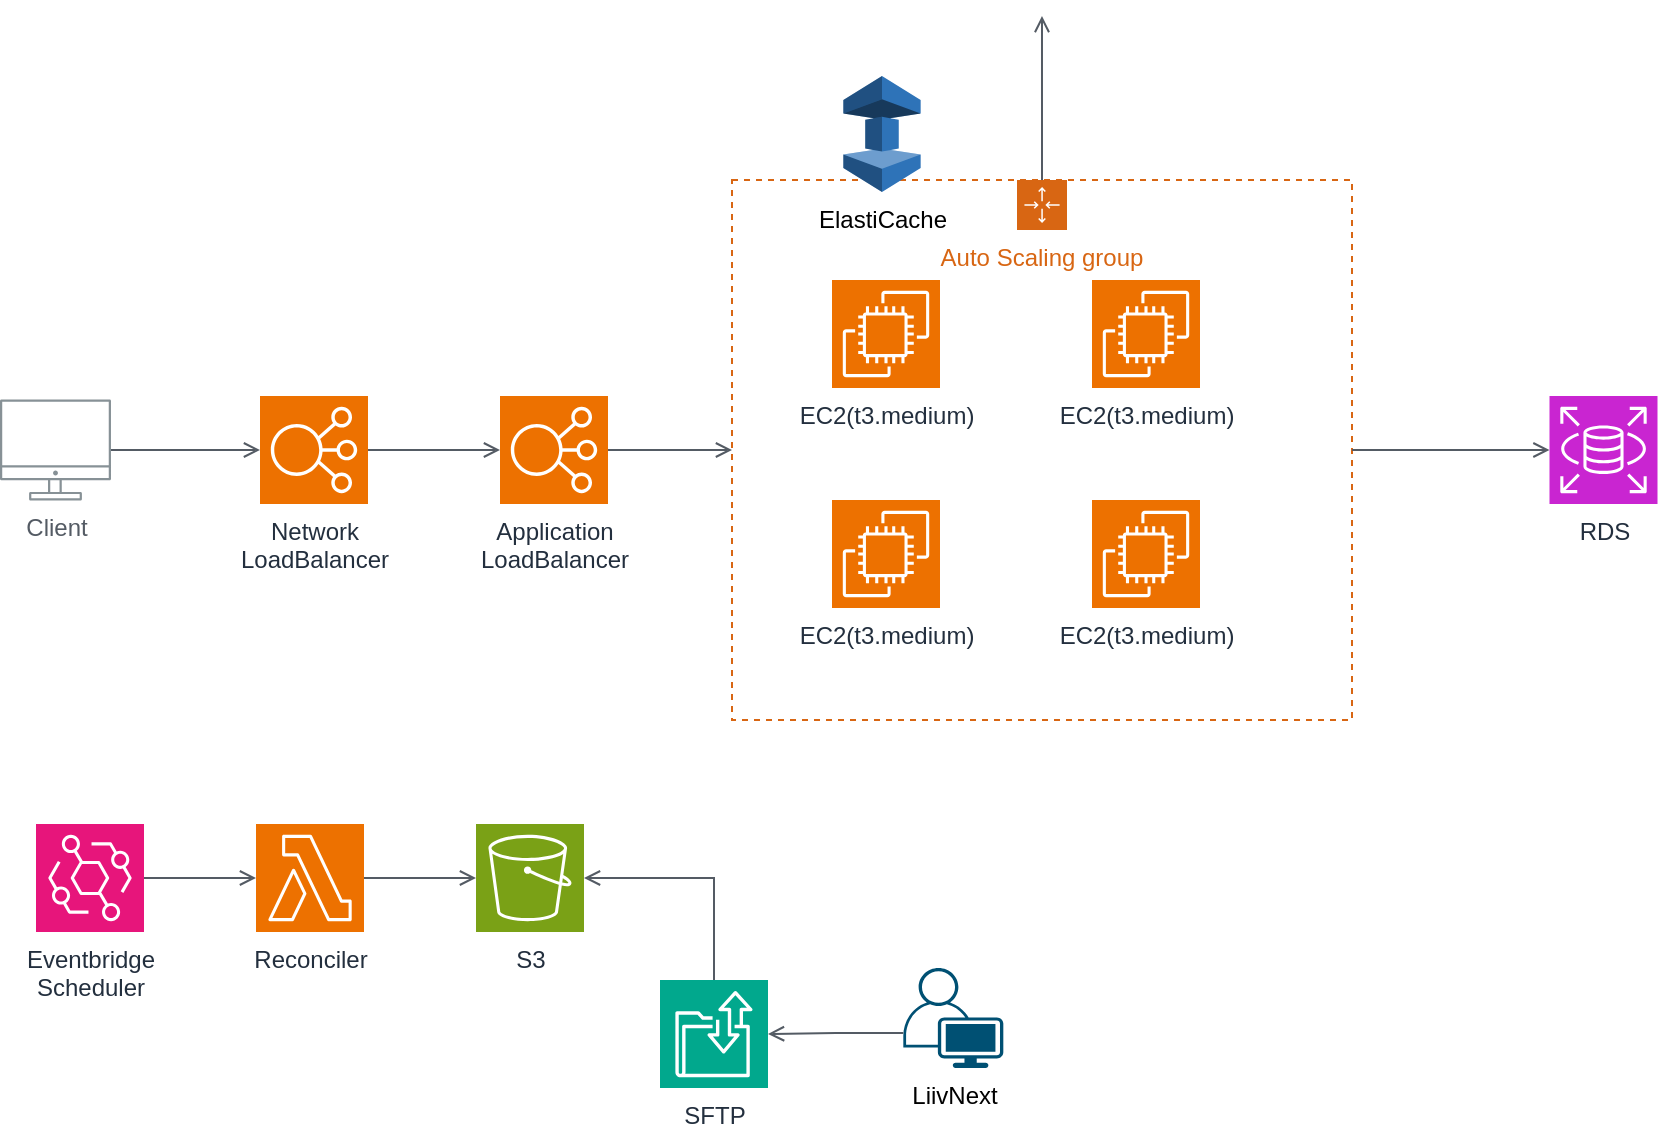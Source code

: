 <mxfile version="23.0.2" type="github">
  <diagram id="Ht1M8jgEwFfnCIfOTk4-" name="Page-1">
    <mxGraphModel dx="1593" dy="820" grid="1" gridSize="10" guides="1" tooltips="1" connect="1" arrows="1" fold="1" page="1" pageScale="1" pageWidth="1169" pageHeight="827" math="0" shadow="0">
      <root>
        <mxCell id="0" />
        <mxCell id="1" parent="0" />
        <mxCell id="UEzPUAAOIrF-is8g5C7q-109" value="Client" style="outlineConnect=0;gradientColor=none;fontColor=#545B64;strokeColor=none;fillColor=#879196;dashed=0;verticalLabelPosition=bottom;verticalAlign=top;align=center;html=1;fontSize=12;fontStyle=0;aspect=fixed;shape=mxgraph.aws4.illustration_desktop;pointerEvents=1;labelBackgroundColor=#ffffff;" parent="1" vertex="1">
          <mxGeometry x="140" y="271.75" width="55.49" height="50.5" as="geometry" />
        </mxCell>
        <mxCell id="WT9P7IldPV2H4tiKX_e4-3" value="RDS" style="sketch=0;points=[[0,0,0],[0.25,0,0],[0.5,0,0],[0.75,0,0],[1,0,0],[0,1,0],[0.25,1,0],[0.5,1,0],[0.75,1,0],[1,1,0],[0,0.25,0],[0,0.5,0],[0,0.75,0],[1,0.25,0],[1,0.5,0],[1,0.75,0]];outlineConnect=0;fontColor=#232F3E;fillColor=#C925D1;strokeColor=#ffffff;dashed=0;verticalLabelPosition=bottom;verticalAlign=top;align=center;html=1;fontSize=12;fontStyle=0;aspect=fixed;shape=mxgraph.aws4.resourceIcon;resIcon=mxgraph.aws4.rds;" vertex="1" parent="1">
          <mxGeometry x="914.75" y="270" width="54" height="54" as="geometry" />
        </mxCell>
        <mxCell id="WT9P7IldPV2H4tiKX_e4-6" value="Network &lt;br&gt;LoadBalancer" style="sketch=0;points=[[0,0,0],[0.25,0,0],[0.5,0,0],[0.75,0,0],[1,0,0],[0,1,0],[0.25,1,0],[0.5,1,0],[0.75,1,0],[1,1,0],[0,0.25,0],[0,0.5,0],[0,0.75,0],[1,0.25,0],[1,0.5,0],[1,0.75,0]];outlineConnect=0;fontColor=#232F3E;fillColor=#ED7100;strokeColor=#ffffff;dashed=0;verticalLabelPosition=bottom;verticalAlign=top;align=center;html=1;fontSize=12;fontStyle=0;aspect=fixed;shape=mxgraph.aws4.resourceIcon;resIcon=mxgraph.aws4.elastic_load_balancing;" vertex="1" parent="1">
          <mxGeometry x="270" y="270" width="54" height="54" as="geometry" />
        </mxCell>
        <mxCell id="WT9P7IldPV2H4tiKX_e4-16" value="Application&lt;br&gt;LoadBalancer" style="sketch=0;points=[[0,0,0],[0.25,0,0],[0.5,0,0],[0.75,0,0],[1,0,0],[0,1,0],[0.25,1,0],[0.5,1,0],[0.75,1,0],[1,1,0],[0,0.25,0],[0,0.5,0],[0,0.75,0],[1,0.25,0],[1,0.5,0],[1,0.75,0]];outlineConnect=0;fontColor=#232F3E;fillColor=#ED7100;strokeColor=#ffffff;dashed=0;verticalLabelPosition=bottom;verticalAlign=top;align=center;html=1;fontSize=12;fontStyle=0;aspect=fixed;shape=mxgraph.aws4.resourceIcon;resIcon=mxgraph.aws4.elastic_load_balancing;" vertex="1" parent="1">
          <mxGeometry x="390" y="270" width="54" height="54" as="geometry" />
        </mxCell>
        <mxCell id="WT9P7IldPV2H4tiKX_e4-18" value="" style="edgeStyle=orthogonalEdgeStyle;html=1;endArrow=open;elbow=vertical;startArrow=none;endFill=0;strokeColor=#545B64;rounded=0;exitX=1;exitY=0.5;exitDx=0;exitDy=0;exitPerimeter=0;entryX=0;entryY=0.5;entryDx=0;entryDy=0;entryPerimeter=0;" edge="1" parent="1" source="WT9P7IldPV2H4tiKX_e4-6" target="WT9P7IldPV2H4tiKX_e4-16">
          <mxGeometry width="100" relative="1" as="geometry">
            <mxPoint x="420" y="147" as="sourcePoint" />
            <mxPoint x="510" y="147" as="targetPoint" />
          </mxGeometry>
        </mxCell>
        <mxCell id="WT9P7IldPV2H4tiKX_e4-19" value="Auto Scaling group" style="points=[[0,0],[0.25,0],[0.5,0],[0.75,0],[1,0],[1,0.25],[1,0.5],[1,0.75],[1,1],[0.75,1],[0.5,1],[0.25,1],[0,1],[0,0.75],[0,0.5],[0,0.25]];outlineConnect=0;gradientColor=none;html=1;whiteSpace=wrap;fontSize=12;fontStyle=0;container=1;pointerEvents=0;collapsible=0;recursiveResize=0;shape=mxgraph.aws4.groupCenter;grIcon=mxgraph.aws4.group_auto_scaling_group;grStroke=1;strokeColor=#D86613;fillColor=none;verticalAlign=top;align=center;fontColor=#D86613;dashed=1;spacingTop=25;" vertex="1" parent="1">
          <mxGeometry x="506" y="162" width="310" height="270" as="geometry" />
        </mxCell>
        <mxCell id="WT9P7IldPV2H4tiKX_e4-15" value="EC2(t3.medium)" style="sketch=0;points=[[0,0,0],[0.25,0,0],[0.5,0,0],[0.75,0,0],[1,0,0],[0,1,0],[0.25,1,0],[0.5,1,0],[0.75,1,0],[1,1,0],[0,0.25,0],[0,0.5,0],[0,0.75,0],[1,0.25,0],[1,0.5,0],[1,0.75,0]];outlineConnect=0;fontColor=#232F3E;fillColor=#ED7100;strokeColor=#ffffff;dashed=0;verticalLabelPosition=bottom;verticalAlign=top;align=center;html=1;fontSize=12;fontStyle=0;aspect=fixed;shape=mxgraph.aws4.resourceIcon;resIcon=mxgraph.aws4.ec2;" vertex="1" parent="WT9P7IldPV2H4tiKX_e4-19">
          <mxGeometry x="50" y="50" width="54" height="54" as="geometry" />
        </mxCell>
        <mxCell id="WT9P7IldPV2H4tiKX_e4-30" value="EC2(t3.medium)" style="sketch=0;points=[[0,0,0],[0.25,0,0],[0.5,0,0],[0.75,0,0],[1,0,0],[0,1,0],[0.25,1,0],[0.5,1,0],[0.75,1,0],[1,1,0],[0,0.25,0],[0,0.5,0],[0,0.75,0],[1,0.25,0],[1,0.5,0],[1,0.75,0]];outlineConnect=0;fontColor=#232F3E;fillColor=#ED7100;strokeColor=#ffffff;dashed=0;verticalLabelPosition=bottom;verticalAlign=top;align=center;html=1;fontSize=12;fontStyle=0;aspect=fixed;shape=mxgraph.aws4.resourceIcon;resIcon=mxgraph.aws4.ec2;" vertex="1" parent="WT9P7IldPV2H4tiKX_e4-19">
          <mxGeometry x="180" y="50" width="54" height="54" as="geometry" />
        </mxCell>
        <mxCell id="WT9P7IldPV2H4tiKX_e4-29" value="EC2(t3.medium)" style="sketch=0;points=[[0,0,0],[0.25,0,0],[0.5,0,0],[0.75,0,0],[1,0,0],[0,1,0],[0.25,1,0],[0.5,1,0],[0.75,1,0],[1,1,0],[0,0.25,0],[0,0.5,0],[0,0.75,0],[1,0.25,0],[1,0.5,0],[1,0.75,0]];outlineConnect=0;fontColor=#232F3E;fillColor=#ED7100;strokeColor=#ffffff;dashed=0;verticalLabelPosition=bottom;verticalAlign=top;align=center;html=1;fontSize=12;fontStyle=0;aspect=fixed;shape=mxgraph.aws4.resourceIcon;resIcon=mxgraph.aws4.ec2;" vertex="1" parent="WT9P7IldPV2H4tiKX_e4-19">
          <mxGeometry x="180" y="160" width="54" height="54" as="geometry" />
        </mxCell>
        <mxCell id="WT9P7IldPV2H4tiKX_e4-28" value="EC2(t3.medium)" style="sketch=0;points=[[0,0,0],[0.25,0,0],[0.5,0,0],[0.75,0,0],[1,0,0],[0,1,0],[0.25,1,0],[0.5,1,0],[0.75,1,0],[1,1,0],[0,0.25,0],[0,0.5,0],[0,0.75,0],[1,0.25,0],[1,0.5,0],[1,0.75,0]];outlineConnect=0;fontColor=#232F3E;fillColor=#ED7100;strokeColor=#ffffff;dashed=0;verticalLabelPosition=bottom;verticalAlign=top;align=center;html=1;fontSize=12;fontStyle=0;aspect=fixed;shape=mxgraph.aws4.resourceIcon;resIcon=mxgraph.aws4.ec2;" vertex="1" parent="WT9P7IldPV2H4tiKX_e4-19">
          <mxGeometry x="50" y="160" width="54" height="54" as="geometry" />
        </mxCell>
        <mxCell id="WT9P7IldPV2H4tiKX_e4-22" value="" style="edgeStyle=orthogonalEdgeStyle;html=1;endArrow=open;elbow=vertical;startArrow=none;endFill=0;strokeColor=#545B64;rounded=0;exitX=1;exitY=0.5;exitDx=0;exitDy=0;exitPerimeter=0;entryX=0;entryY=0.5;entryDx=0;entryDy=0;" edge="1" parent="1" source="WT9P7IldPV2H4tiKX_e4-16" target="WT9P7IldPV2H4tiKX_e4-19">
          <mxGeometry width="100" relative="1" as="geometry">
            <mxPoint x="572.5" y="296.5" as="sourcePoint" />
            <mxPoint x="675" y="297" as="targetPoint" />
          </mxGeometry>
        </mxCell>
        <mxCell id="WT9P7IldPV2H4tiKX_e4-25" value="" style="edgeStyle=orthogonalEdgeStyle;html=1;endArrow=open;elbow=vertical;startArrow=none;endFill=0;strokeColor=#545B64;rounded=0;exitX=0.5;exitY=0;exitDx=0;exitDy=0;entryX=0.5;entryY=1;entryDx=0;entryDy=0;entryPerimeter=0;" edge="1" parent="1" source="WT9P7IldPV2H4tiKX_e4-19">
          <mxGeometry width="100" relative="1" as="geometry">
            <mxPoint x="810" y="82" as="sourcePoint" />
            <mxPoint x="660.995" y="80" as="targetPoint" />
          </mxGeometry>
        </mxCell>
        <mxCell id="WT9P7IldPV2H4tiKX_e4-26" value="ElastiCache" style="outlineConnect=0;dashed=0;verticalLabelPosition=bottom;verticalAlign=top;align=center;html=1;shape=mxgraph.aws3.elasticache;fillColor=#2E73B8;gradientColor=none;aspect=fixed;" vertex="1" parent="1">
          <mxGeometry x="561.66" y="110" width="38.67" height="58" as="geometry" />
        </mxCell>
        <mxCell id="WT9P7IldPV2H4tiKX_e4-31" value="" style="edgeStyle=orthogonalEdgeStyle;html=1;endArrow=open;elbow=vertical;startArrow=none;endFill=0;strokeColor=#545B64;rounded=0;exitX=1;exitY=0.5;exitDx=0;exitDy=0;entryX=0;entryY=0.5;entryDx=0;entryDy=0;entryPerimeter=0;" edge="1" parent="1" source="WT9P7IldPV2H4tiKX_e4-19" target="WT9P7IldPV2H4tiKX_e4-3">
          <mxGeometry width="100" relative="1" as="geometry">
            <mxPoint x="990" y="296.66" as="sourcePoint" />
            <mxPoint x="1082" y="296.66" as="targetPoint" />
          </mxGeometry>
        </mxCell>
        <mxCell id="WT9P7IldPV2H4tiKX_e4-32" value="Eventbridge&lt;br&gt;Scheduler" style="sketch=0;points=[[0,0,0],[0.25,0,0],[0.5,0,0],[0.75,0,0],[1,0,0],[0,1,0],[0.25,1,0],[0.5,1,0],[0.75,1,0],[1,1,0],[0,0.25,0],[0,0.5,0],[0,0.75,0],[1,0.25,0],[1,0.5,0],[1,0.75,0]];outlineConnect=0;fontColor=#232F3E;fillColor=#E7157B;strokeColor=#ffffff;dashed=0;verticalLabelPosition=bottom;verticalAlign=top;align=center;html=1;fontSize=12;fontStyle=0;aspect=fixed;shape=mxgraph.aws4.resourceIcon;resIcon=mxgraph.aws4.eventbridge;" vertex="1" parent="1">
          <mxGeometry x="158" y="484" width="54" height="54" as="geometry" />
        </mxCell>
        <mxCell id="WT9P7IldPV2H4tiKX_e4-34" value="" style="edgeStyle=orthogonalEdgeStyle;html=1;endArrow=open;elbow=vertical;startArrow=none;endFill=0;strokeColor=#545B64;rounded=0;" edge="1" parent="1" source="UEzPUAAOIrF-is8g5C7q-109" target="WT9P7IldPV2H4tiKX_e4-6">
          <mxGeometry width="100" relative="1" as="geometry">
            <mxPoint x="210" y="296.8" as="sourcePoint" />
            <mxPoint x="312" y="296.8" as="targetPoint" />
          </mxGeometry>
        </mxCell>
        <mxCell id="WT9P7IldPV2H4tiKX_e4-35" value="Reconciler" style="sketch=0;points=[[0,0,0],[0.25,0,0],[0.5,0,0],[0.75,0,0],[1,0,0],[0,1,0],[0.25,1,0],[0.5,1,0],[0.75,1,0],[1,1,0],[0,0.25,0],[0,0.5,0],[0,0.75,0],[1,0.25,0],[1,0.5,0],[1,0.75,0]];outlineConnect=0;fontColor=#232F3E;fillColor=#ED7100;strokeColor=#ffffff;dashed=0;verticalLabelPosition=bottom;verticalAlign=top;align=center;html=1;fontSize=12;fontStyle=0;aspect=fixed;shape=mxgraph.aws4.resourceIcon;resIcon=mxgraph.aws4.lambda;" vertex="1" parent="1">
          <mxGeometry x="268" y="484" width="54" height="54" as="geometry" />
        </mxCell>
        <mxCell id="WT9P7IldPV2H4tiKX_e4-39" value="S3" style="sketch=0;points=[[0,0,0],[0.25,0,0],[0.5,0,0],[0.75,0,0],[1,0,0],[0,1,0],[0.25,1,0],[0.5,1,0],[0.75,1,0],[1,1,0],[0,0.25,0],[0,0.5,0],[0,0.75,0],[1,0.25,0],[1,0.5,0],[1,0.75,0]];outlineConnect=0;fontColor=#232F3E;fillColor=#7AA116;strokeColor=#ffffff;dashed=0;verticalLabelPosition=bottom;verticalAlign=top;align=center;html=1;fontSize=12;fontStyle=0;aspect=fixed;shape=mxgraph.aws4.resourceIcon;resIcon=mxgraph.aws4.s3;" vertex="1" parent="1">
          <mxGeometry x="378" y="484" width="54" height="54" as="geometry" />
        </mxCell>
        <mxCell id="WT9P7IldPV2H4tiKX_e4-40" value="" style="edgeStyle=orthogonalEdgeStyle;html=1;endArrow=open;elbow=vertical;startArrow=none;endFill=0;strokeColor=#545B64;rounded=0;exitX=1;exitY=0.5;exitDx=0;exitDy=0;exitPerimeter=0;entryX=0;entryY=0.5;entryDx=0;entryDy=0;entryPerimeter=0;" edge="1" parent="1" source="WT9P7IldPV2H4tiKX_e4-32" target="WT9P7IldPV2H4tiKX_e4-35">
          <mxGeometry width="100" relative="1" as="geometry">
            <mxPoint x="273.75" y="604" as="sourcePoint" />
            <mxPoint x="373.75" y="604" as="targetPoint" />
          </mxGeometry>
        </mxCell>
        <mxCell id="WT9P7IldPV2H4tiKX_e4-41" value="" style="edgeStyle=orthogonalEdgeStyle;html=1;endArrow=open;elbow=vertical;startArrow=none;endFill=0;strokeColor=#545B64;rounded=0;exitX=1;exitY=0.5;exitDx=0;exitDy=0;exitPerimeter=0;" edge="1" parent="1" source="WT9P7IldPV2H4tiKX_e4-35" target="WT9P7IldPV2H4tiKX_e4-39">
          <mxGeometry width="100" relative="1" as="geometry">
            <mxPoint x="348" y="512.77" as="sourcePoint" />
            <mxPoint x="408" y="513" as="targetPoint" />
          </mxGeometry>
        </mxCell>
        <mxCell id="WT9P7IldPV2H4tiKX_e4-43" value="SFTP" style="sketch=0;points=[[0,0,0],[0.25,0,0],[0.5,0,0],[0.75,0,0],[1,0,0],[0,1,0],[0.25,1,0],[0.5,1,0],[0.75,1,0],[1,1,0],[0,0.25,0],[0,0.5,0],[0,0.75,0],[1,0.25,0],[1,0.5,0],[1,0.75,0]];outlineConnect=0;fontColor=#232F3E;fillColor=#01A88D;strokeColor=#ffffff;dashed=0;verticalLabelPosition=bottom;verticalAlign=top;align=center;html=1;fontSize=12;fontStyle=0;aspect=fixed;shape=mxgraph.aws4.resourceIcon;resIcon=mxgraph.aws4.transfer_family;" vertex="1" parent="1">
          <mxGeometry x="470" y="562" width="54" height="54" as="geometry" />
        </mxCell>
        <mxCell id="WT9P7IldPV2H4tiKX_e4-44" value="" style="edgeStyle=orthogonalEdgeStyle;html=1;endArrow=open;elbow=vertical;startArrow=none;endFill=0;strokeColor=#545B64;rounded=0;exitX=0.5;exitY=0;exitDx=0;exitDy=0;exitPerimeter=0;entryX=1;entryY=0.5;entryDx=0;entryDy=0;entryPerimeter=0;" edge="1" parent="1" source="WT9P7IldPV2H4tiKX_e4-43" target="WT9P7IldPV2H4tiKX_e4-39">
          <mxGeometry width="100" relative="1" as="geometry">
            <mxPoint x="610" y="510.52" as="sourcePoint" />
            <mxPoint x="666" y="510.52" as="targetPoint" />
          </mxGeometry>
        </mxCell>
        <mxCell id="WT9P7IldPV2H4tiKX_e4-45" value="LiivNext" style="points=[[0.35,0,0],[0.98,0.51,0],[1,0.71,0],[0.67,1,0],[0,0.795,0],[0,0.65,0]];verticalLabelPosition=bottom;sketch=0;html=1;verticalAlign=top;aspect=fixed;align=center;pointerEvents=1;shape=mxgraph.cisco19.user;fillColor=#005073;strokeColor=none;" vertex="1" parent="1">
          <mxGeometry x="591.66" y="556" width="50" height="50" as="geometry" />
        </mxCell>
        <mxCell id="WT9P7IldPV2H4tiKX_e4-47" value="" style="edgeStyle=orthogonalEdgeStyle;html=1;endArrow=open;elbow=vertical;startArrow=none;endFill=0;strokeColor=#545B64;rounded=0;exitX=0;exitY=0.65;exitDx=0;exitDy=0;exitPerimeter=0;entryX=1;entryY=0.5;entryDx=0;entryDy=0;entryPerimeter=0;" edge="1" parent="1" source="WT9P7IldPV2H4tiKX_e4-45" target="WT9P7IldPV2H4tiKX_e4-43">
          <mxGeometry width="100" relative="1" as="geometry">
            <mxPoint x="621" y="603" as="sourcePoint" />
            <mxPoint x="560" y="552" as="targetPoint" />
          </mxGeometry>
        </mxCell>
      </root>
    </mxGraphModel>
  </diagram>
</mxfile>

